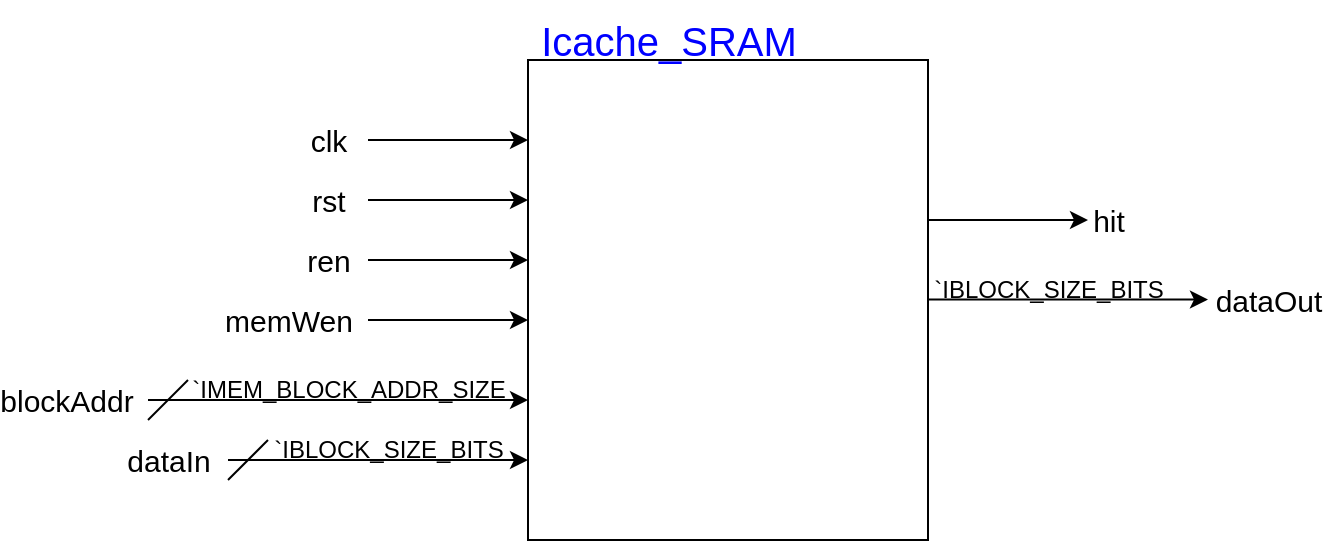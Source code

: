 <mxfile version="24.5.4" type="device">
  <diagram name="Page-1" id="yuPBU4UE_motjavbdSF-">
    <mxGraphModel dx="-320" dy="698" grid="1" gridSize="10" guides="1" tooltips="1" connect="1" arrows="1" fold="1" page="0" pageScale="1" pageWidth="1169" pageHeight="827" math="0" shadow="0">
      <root>
        <mxCell id="0" />
        <mxCell id="1" parent="0" />
        <mxCell id="W1fyiQ1UdQSS2ZDAop95-250" value="" style="rounded=0;whiteSpace=wrap;html=1;fillColor=none;" vertex="1" parent="1">
          <mxGeometry x="1080" y="-280" width="200" height="240" as="geometry" />
        </mxCell>
        <mxCell id="W1fyiQ1UdQSS2ZDAop95-252" value="&lt;font color=&quot;#0000ff&quot; style=&quot;font-size: 20px;&quot;&gt;Icache_SRAM&lt;/font&gt;" style="text;html=1;align=center;verticalAlign=middle;resizable=0;points=[];autosize=1;strokeColor=none;fillColor=none;" vertex="1" parent="1">
          <mxGeometry x="1075" y="-310" width="150" height="40" as="geometry" />
        </mxCell>
        <mxCell id="W1fyiQ1UdQSS2ZDAop95-253" value="" style="endArrow=classic;html=1;rounded=0;" edge="1" parent="1">
          <mxGeometry width="50" height="50" relative="1" as="geometry">
            <mxPoint x="1000" y="-240" as="sourcePoint" />
            <mxPoint x="1080" y="-240" as="targetPoint" />
          </mxGeometry>
        </mxCell>
        <mxCell id="W1fyiQ1UdQSS2ZDAop95-255" value="clk" style="edgeLabel;html=1;align=center;verticalAlign=middle;resizable=0;points=[];fontSize=15;" vertex="1" connectable="0" parent="W1fyiQ1UdQSS2ZDAop95-253">
          <mxGeometry x="0.156" y="-2" relative="1" as="geometry">
            <mxPoint x="-66" y="-2" as="offset" />
          </mxGeometry>
        </mxCell>
        <mxCell id="W1fyiQ1UdQSS2ZDAop95-256" value="" style="endArrow=classic;html=1;rounded=0;" edge="1" parent="1">
          <mxGeometry width="50" height="50" relative="1" as="geometry">
            <mxPoint x="1000" y="-210" as="sourcePoint" />
            <mxPoint x="1080" y="-210" as="targetPoint" />
          </mxGeometry>
        </mxCell>
        <mxCell id="W1fyiQ1UdQSS2ZDAop95-257" value="rst" style="edgeLabel;html=1;align=center;verticalAlign=middle;resizable=0;points=[];fontSize=15;" vertex="1" connectable="0" parent="W1fyiQ1UdQSS2ZDAop95-256">
          <mxGeometry x="0.156" y="-2" relative="1" as="geometry">
            <mxPoint x="-66" y="-2" as="offset" />
          </mxGeometry>
        </mxCell>
        <mxCell id="W1fyiQ1UdQSS2ZDAop95-259" value="" style="endArrow=classic;html=1;rounded=0;" edge="1" parent="1">
          <mxGeometry width="50" height="50" relative="1" as="geometry">
            <mxPoint x="1000" y="-180" as="sourcePoint" />
            <mxPoint x="1080" y="-180" as="targetPoint" />
          </mxGeometry>
        </mxCell>
        <mxCell id="W1fyiQ1UdQSS2ZDAop95-260" value="ren" style="edgeLabel;html=1;align=center;verticalAlign=middle;resizable=0;points=[];fontSize=15;" vertex="1" connectable="0" parent="W1fyiQ1UdQSS2ZDAop95-259">
          <mxGeometry x="0.156" y="-2" relative="1" as="geometry">
            <mxPoint x="-66" y="-2" as="offset" />
          </mxGeometry>
        </mxCell>
        <mxCell id="W1fyiQ1UdQSS2ZDAop95-263" value="" style="endArrow=classic;html=1;rounded=0;" edge="1" parent="1">
          <mxGeometry width="50" height="50" relative="1" as="geometry">
            <mxPoint x="1000" y="-150" as="sourcePoint" />
            <mxPoint x="1080" y="-150" as="targetPoint" />
          </mxGeometry>
        </mxCell>
        <mxCell id="W1fyiQ1UdQSS2ZDAop95-264" value="memWen" style="edgeLabel;html=1;align=center;verticalAlign=middle;resizable=0;points=[];fontSize=15;" vertex="1" connectable="0" parent="W1fyiQ1UdQSS2ZDAop95-263">
          <mxGeometry x="0.156" y="-2" relative="1" as="geometry">
            <mxPoint x="-86" y="-2" as="offset" />
          </mxGeometry>
        </mxCell>
        <mxCell id="W1fyiQ1UdQSS2ZDAop95-267" value="" style="endArrow=classic;html=1;rounded=0;" edge="1" parent="1">
          <mxGeometry width="50" height="50" relative="1" as="geometry">
            <mxPoint x="890" y="-110" as="sourcePoint" />
            <mxPoint x="1080" y="-110.0" as="targetPoint" />
          </mxGeometry>
        </mxCell>
        <mxCell id="W1fyiQ1UdQSS2ZDAop95-268" value="blockAddr" style="edgeLabel;html=1;align=center;verticalAlign=middle;resizable=0;points=[];fontSize=15;" vertex="1" connectable="0" parent="W1fyiQ1UdQSS2ZDAop95-267">
          <mxGeometry x="0.156" y="-2" relative="1" as="geometry">
            <mxPoint x="-151" y="-2" as="offset" />
          </mxGeometry>
        </mxCell>
        <mxCell id="W1fyiQ1UdQSS2ZDAop95-269" value="" style="endArrow=classic;html=1;rounded=0;" edge="1" parent="1">
          <mxGeometry width="50" height="50" relative="1" as="geometry">
            <mxPoint x="930" y="-80" as="sourcePoint" />
            <mxPoint x="1080" y="-80.0" as="targetPoint" />
          </mxGeometry>
        </mxCell>
        <mxCell id="W1fyiQ1UdQSS2ZDAop95-270" value="dataIn" style="edgeLabel;html=1;align=center;verticalAlign=middle;resizable=0;points=[];fontSize=15;" vertex="1" connectable="0" parent="W1fyiQ1UdQSS2ZDAop95-269">
          <mxGeometry x="0.156" y="-2" relative="1" as="geometry">
            <mxPoint x="-117" y="-2" as="offset" />
          </mxGeometry>
        </mxCell>
        <mxCell id="W1fyiQ1UdQSS2ZDAop95-271" value="" style="endArrow=classic;html=1;rounded=0;" edge="1" parent="1">
          <mxGeometry width="50" height="50" relative="1" as="geometry">
            <mxPoint x="1280" y="-200" as="sourcePoint" />
            <mxPoint x="1360" y="-200" as="targetPoint" />
          </mxGeometry>
        </mxCell>
        <mxCell id="W1fyiQ1UdQSS2ZDAop95-272" value="hit" style="edgeLabel;html=1;align=center;verticalAlign=middle;resizable=0;points=[];fontSize=15;" vertex="1" connectable="0" parent="W1fyiQ1UdQSS2ZDAop95-271">
          <mxGeometry x="0.156" y="-2" relative="1" as="geometry">
            <mxPoint x="44" y="-2" as="offset" />
          </mxGeometry>
        </mxCell>
        <mxCell id="W1fyiQ1UdQSS2ZDAop95-275" value="" style="endArrow=classic;html=1;rounded=0;" edge="1" parent="1">
          <mxGeometry width="50" height="50" relative="1" as="geometry">
            <mxPoint x="1280" y="-160.24" as="sourcePoint" />
            <mxPoint x="1420" y="-160.24" as="targetPoint" />
          </mxGeometry>
        </mxCell>
        <mxCell id="W1fyiQ1UdQSS2ZDAop95-278" value="dataOut" style="edgeLabel;html=1;align=center;verticalAlign=middle;resizable=0;points=[];fontSize=15;" vertex="1" connectable="0" parent="1">
          <mxGeometry x="1450" y="-160" as="geometry" />
        </mxCell>
        <mxCell id="W1fyiQ1UdQSS2ZDAop95-281" value="" style="endArrow=none;html=1;rounded=0;" edge="1" parent="1">
          <mxGeometry width="50" height="50" relative="1" as="geometry">
            <mxPoint x="890" y="-100" as="sourcePoint" />
            <mxPoint x="910" y="-120" as="targetPoint" />
          </mxGeometry>
        </mxCell>
        <mxCell id="W1fyiQ1UdQSS2ZDAop95-282" value="" style="endArrow=none;html=1;rounded=0;" edge="1" parent="1">
          <mxGeometry width="50" height="50" relative="1" as="geometry">
            <mxPoint x="930" y="-70" as="sourcePoint" />
            <mxPoint x="950" y="-90" as="targetPoint" />
          </mxGeometry>
        </mxCell>
        <mxCell id="W1fyiQ1UdQSS2ZDAop95-285" value="`IBLOCK_SIZE_BITS" style="text;html=1;align=center;verticalAlign=middle;resizable=0;points=[];autosize=1;strokeColor=none;fillColor=none;" vertex="1" parent="1">
          <mxGeometry x="940" y="-100" width="140" height="30" as="geometry" />
        </mxCell>
        <mxCell id="W1fyiQ1UdQSS2ZDAop95-286" value="`IMEM_BLOCK_ADDR_SIZE" style="text;html=1;align=center;verticalAlign=middle;resizable=0;points=[];autosize=1;strokeColor=none;fillColor=none;" vertex="1" parent="1">
          <mxGeometry x="900" y="-130" width="180" height="30" as="geometry" />
        </mxCell>
        <mxCell id="W1fyiQ1UdQSS2ZDAop95-287" value="`IBLOCK_SIZE_BITS" style="text;html=1;align=center;verticalAlign=middle;resizable=0;points=[];autosize=1;strokeColor=none;fillColor=none;" vertex="1" parent="1">
          <mxGeometry x="1270" y="-180" width="140" height="30" as="geometry" />
        </mxCell>
      </root>
    </mxGraphModel>
  </diagram>
</mxfile>
